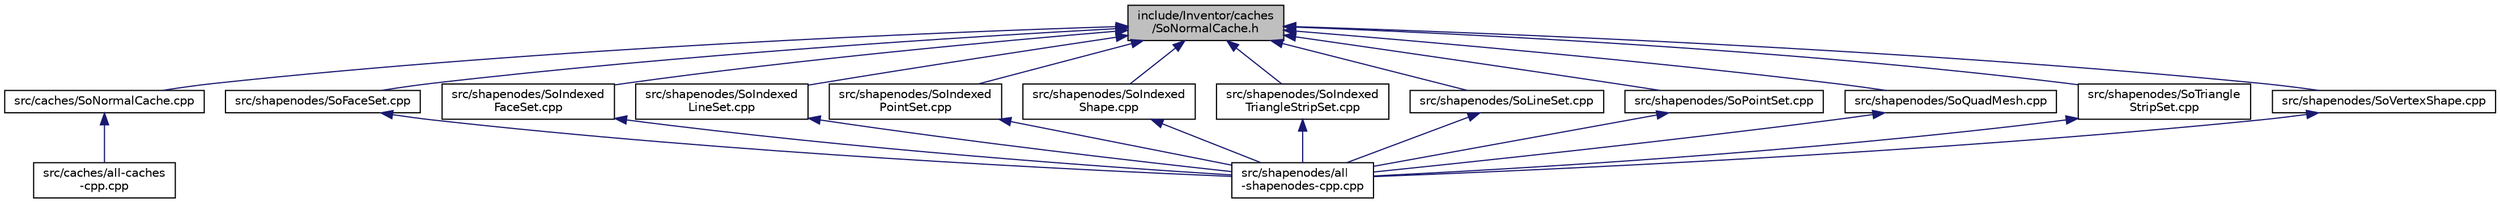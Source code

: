 digraph "include/Inventor/caches/SoNormalCache.h"
{
 // LATEX_PDF_SIZE
  edge [fontname="Helvetica",fontsize="10",labelfontname="Helvetica",labelfontsize="10"];
  node [fontname="Helvetica",fontsize="10",shape=record];
  Node1 [label="include/Inventor/caches\l/SoNormalCache.h",height=0.2,width=0.4,color="black", fillcolor="grey75", style="filled", fontcolor="black",tooltip=" "];
  Node1 -> Node2 [dir="back",color="midnightblue",fontsize="10",style="solid",fontname="Helvetica"];
  Node2 [label="src/caches/SoNormalCache.cpp",height=0.2,width=0.4,color="black", fillcolor="white", style="filled",URL="$SoNormalCache_8cpp.html",tooltip=" "];
  Node2 -> Node3 [dir="back",color="midnightblue",fontsize="10",style="solid",fontname="Helvetica"];
  Node3 [label="src/caches/all-caches\l-cpp.cpp",height=0.2,width=0.4,color="black", fillcolor="white", style="filled",URL="$all-caches-cpp_8cpp.html",tooltip=" "];
  Node1 -> Node4 [dir="back",color="midnightblue",fontsize="10",style="solid",fontname="Helvetica"];
  Node4 [label="src/shapenodes/SoFaceSet.cpp",height=0.2,width=0.4,color="black", fillcolor="white", style="filled",URL="$SoFaceSet_8cpp.html",tooltip=" "];
  Node4 -> Node5 [dir="back",color="midnightblue",fontsize="10",style="solid",fontname="Helvetica"];
  Node5 [label="src/shapenodes/all\l-shapenodes-cpp.cpp",height=0.2,width=0.4,color="black", fillcolor="white", style="filled",URL="$all-shapenodes-cpp_8cpp.html",tooltip=" "];
  Node1 -> Node6 [dir="back",color="midnightblue",fontsize="10",style="solid",fontname="Helvetica"];
  Node6 [label="src/shapenodes/SoIndexed\lFaceSet.cpp",height=0.2,width=0.4,color="black", fillcolor="white", style="filled",URL="$SoIndexedFaceSet_8cpp.html",tooltip=" "];
  Node6 -> Node5 [dir="back",color="midnightblue",fontsize="10",style="solid",fontname="Helvetica"];
  Node1 -> Node7 [dir="back",color="midnightblue",fontsize="10",style="solid",fontname="Helvetica"];
  Node7 [label="src/shapenodes/SoIndexed\lLineSet.cpp",height=0.2,width=0.4,color="black", fillcolor="white", style="filled",URL="$SoIndexedLineSet_8cpp.html",tooltip=" "];
  Node7 -> Node5 [dir="back",color="midnightblue",fontsize="10",style="solid",fontname="Helvetica"];
  Node1 -> Node8 [dir="back",color="midnightblue",fontsize="10",style="solid",fontname="Helvetica"];
  Node8 [label="src/shapenodes/SoIndexed\lPointSet.cpp",height=0.2,width=0.4,color="black", fillcolor="white", style="filled",URL="$SoIndexedPointSet_8cpp.html",tooltip=" "];
  Node8 -> Node5 [dir="back",color="midnightblue",fontsize="10",style="solid",fontname="Helvetica"];
  Node1 -> Node9 [dir="back",color="midnightblue",fontsize="10",style="solid",fontname="Helvetica"];
  Node9 [label="src/shapenodes/SoIndexed\lShape.cpp",height=0.2,width=0.4,color="black", fillcolor="white", style="filled",URL="$SoIndexedShape_8cpp.html",tooltip=" "];
  Node9 -> Node5 [dir="back",color="midnightblue",fontsize="10",style="solid",fontname="Helvetica"];
  Node1 -> Node10 [dir="back",color="midnightblue",fontsize="10",style="solid",fontname="Helvetica"];
  Node10 [label="src/shapenodes/SoIndexed\lTriangleStripSet.cpp",height=0.2,width=0.4,color="black", fillcolor="white", style="filled",URL="$SoIndexedTriangleStripSet_8cpp.html",tooltip=" "];
  Node10 -> Node5 [dir="back",color="midnightblue",fontsize="10",style="solid",fontname="Helvetica"];
  Node1 -> Node11 [dir="back",color="midnightblue",fontsize="10",style="solid",fontname="Helvetica"];
  Node11 [label="src/shapenodes/SoLineSet.cpp",height=0.2,width=0.4,color="black", fillcolor="white", style="filled",URL="$SoLineSet_8cpp.html",tooltip=" "];
  Node11 -> Node5 [dir="back",color="midnightblue",fontsize="10",style="solid",fontname="Helvetica"];
  Node1 -> Node12 [dir="back",color="midnightblue",fontsize="10",style="solid",fontname="Helvetica"];
  Node12 [label="src/shapenodes/SoPointSet.cpp",height=0.2,width=0.4,color="black", fillcolor="white", style="filled",URL="$SoPointSet_8cpp.html",tooltip=" "];
  Node12 -> Node5 [dir="back",color="midnightblue",fontsize="10",style="solid",fontname="Helvetica"];
  Node1 -> Node13 [dir="back",color="midnightblue",fontsize="10",style="solid",fontname="Helvetica"];
  Node13 [label="src/shapenodes/SoQuadMesh.cpp",height=0.2,width=0.4,color="black", fillcolor="white", style="filled",URL="$SoQuadMesh_8cpp.html",tooltip=" "];
  Node13 -> Node5 [dir="back",color="midnightblue",fontsize="10",style="solid",fontname="Helvetica"];
  Node1 -> Node14 [dir="back",color="midnightblue",fontsize="10",style="solid",fontname="Helvetica"];
  Node14 [label="src/shapenodes/SoTriangle\lStripSet.cpp",height=0.2,width=0.4,color="black", fillcolor="white", style="filled",URL="$SoTriangleStripSet_8cpp.html",tooltip=" "];
  Node14 -> Node5 [dir="back",color="midnightblue",fontsize="10",style="solid",fontname="Helvetica"];
  Node1 -> Node15 [dir="back",color="midnightblue",fontsize="10",style="solid",fontname="Helvetica"];
  Node15 [label="src/shapenodes/SoVertexShape.cpp",height=0.2,width=0.4,color="black", fillcolor="white", style="filled",URL="$SoVertexShape_8cpp.html",tooltip=" "];
  Node15 -> Node5 [dir="back",color="midnightblue",fontsize="10",style="solid",fontname="Helvetica"];
}
